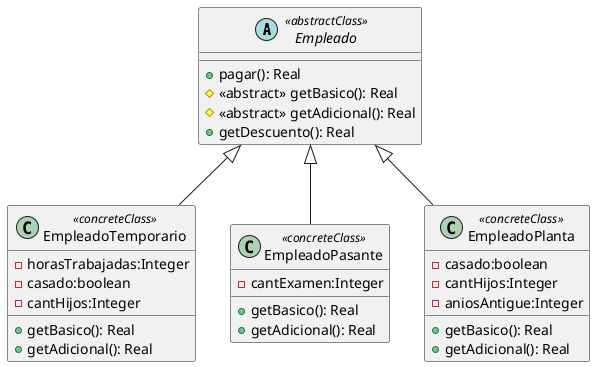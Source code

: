 @startuml
abstract class Empleado << abstractClass >>{

+pagar(): Real
#<<abstract>> getBasico(): Real
#<<abstract>> getAdicional(): Real
+getDescuento(): Real
}

class EmpleadoTemporario << concreteClass >> extends Empleado{
-horasTrabajadas:Integer
-casado:boolean
-cantHijos:Integer
+getBasico(): Real
+getAdicional(): Real
}

class EmpleadoPasante << concreteClass >> extends Empleado{
-cantExamen:Integer
+getBasico(): Real
+getAdicional(): Real
}

class EmpleadoPlanta  << concreteClass >> extends Empleado{
-casado:boolean
-cantHijos:Integer
-aniosAntigue:Integer
+getBasico(): Real
+getAdicional(): Real
}

@enduml